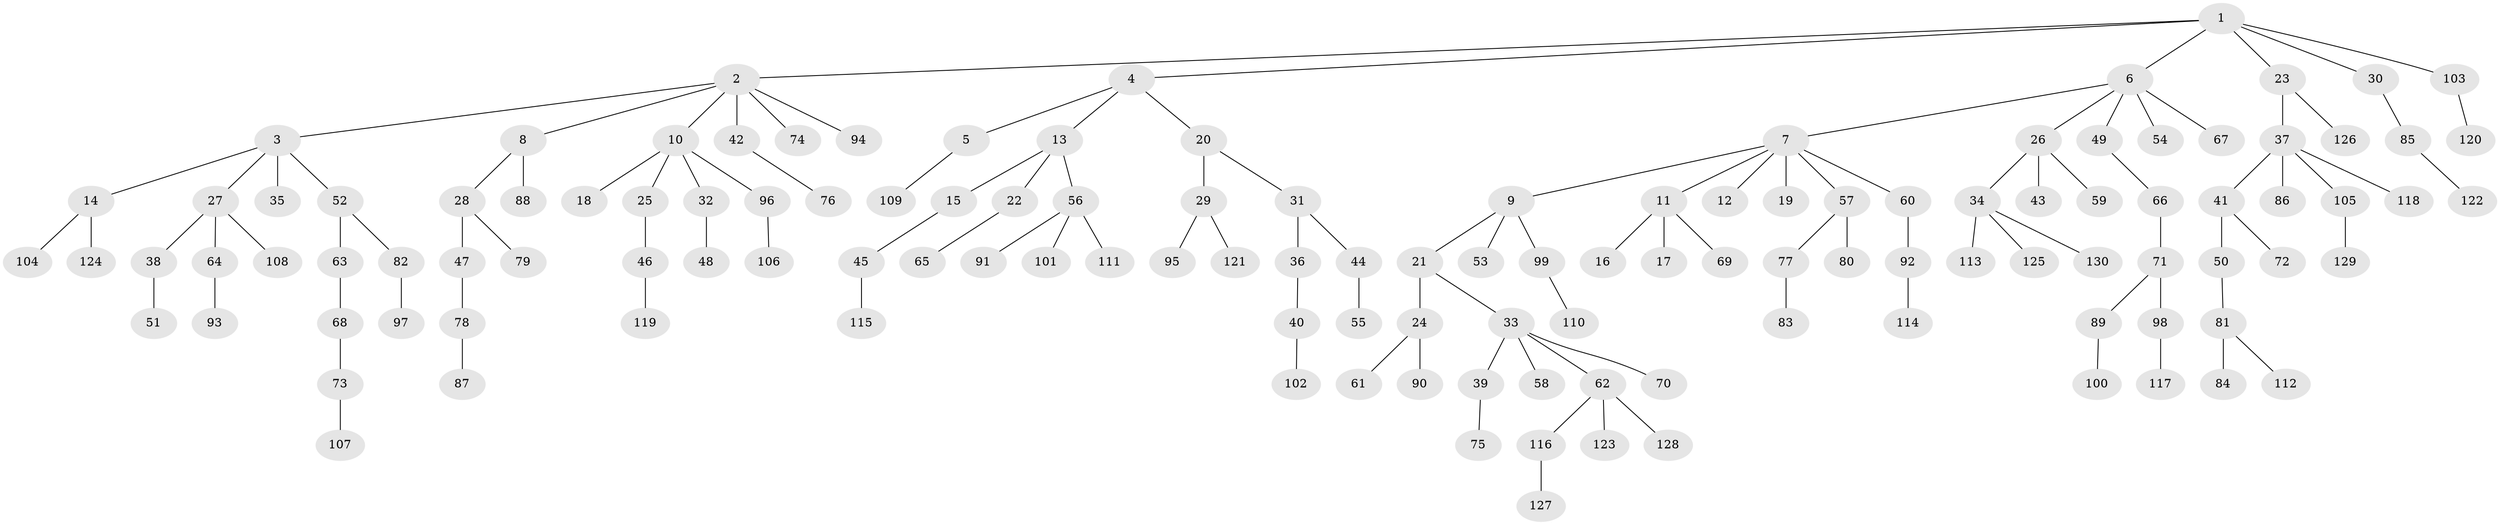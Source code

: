 // Generated by graph-tools (version 1.1) at 2025/11/02/27/25 16:11:29]
// undirected, 130 vertices, 129 edges
graph export_dot {
graph [start="1"]
  node [color=gray90,style=filled];
  1;
  2;
  3;
  4;
  5;
  6;
  7;
  8;
  9;
  10;
  11;
  12;
  13;
  14;
  15;
  16;
  17;
  18;
  19;
  20;
  21;
  22;
  23;
  24;
  25;
  26;
  27;
  28;
  29;
  30;
  31;
  32;
  33;
  34;
  35;
  36;
  37;
  38;
  39;
  40;
  41;
  42;
  43;
  44;
  45;
  46;
  47;
  48;
  49;
  50;
  51;
  52;
  53;
  54;
  55;
  56;
  57;
  58;
  59;
  60;
  61;
  62;
  63;
  64;
  65;
  66;
  67;
  68;
  69;
  70;
  71;
  72;
  73;
  74;
  75;
  76;
  77;
  78;
  79;
  80;
  81;
  82;
  83;
  84;
  85;
  86;
  87;
  88;
  89;
  90;
  91;
  92;
  93;
  94;
  95;
  96;
  97;
  98;
  99;
  100;
  101;
  102;
  103;
  104;
  105;
  106;
  107;
  108;
  109;
  110;
  111;
  112;
  113;
  114;
  115;
  116;
  117;
  118;
  119;
  120;
  121;
  122;
  123;
  124;
  125;
  126;
  127;
  128;
  129;
  130;
  1 -- 2;
  1 -- 4;
  1 -- 6;
  1 -- 23;
  1 -- 30;
  1 -- 103;
  2 -- 3;
  2 -- 8;
  2 -- 10;
  2 -- 42;
  2 -- 74;
  2 -- 94;
  3 -- 14;
  3 -- 27;
  3 -- 35;
  3 -- 52;
  4 -- 5;
  4 -- 13;
  4 -- 20;
  5 -- 109;
  6 -- 7;
  6 -- 26;
  6 -- 49;
  6 -- 54;
  6 -- 67;
  7 -- 9;
  7 -- 11;
  7 -- 12;
  7 -- 19;
  7 -- 57;
  7 -- 60;
  8 -- 28;
  8 -- 88;
  9 -- 21;
  9 -- 53;
  9 -- 99;
  10 -- 18;
  10 -- 25;
  10 -- 32;
  10 -- 96;
  11 -- 16;
  11 -- 17;
  11 -- 69;
  13 -- 15;
  13 -- 22;
  13 -- 56;
  14 -- 104;
  14 -- 124;
  15 -- 45;
  20 -- 29;
  20 -- 31;
  21 -- 24;
  21 -- 33;
  22 -- 65;
  23 -- 37;
  23 -- 126;
  24 -- 61;
  24 -- 90;
  25 -- 46;
  26 -- 34;
  26 -- 43;
  26 -- 59;
  27 -- 38;
  27 -- 64;
  27 -- 108;
  28 -- 47;
  28 -- 79;
  29 -- 95;
  29 -- 121;
  30 -- 85;
  31 -- 36;
  31 -- 44;
  32 -- 48;
  33 -- 39;
  33 -- 58;
  33 -- 62;
  33 -- 70;
  34 -- 113;
  34 -- 125;
  34 -- 130;
  36 -- 40;
  37 -- 41;
  37 -- 86;
  37 -- 105;
  37 -- 118;
  38 -- 51;
  39 -- 75;
  40 -- 102;
  41 -- 50;
  41 -- 72;
  42 -- 76;
  44 -- 55;
  45 -- 115;
  46 -- 119;
  47 -- 78;
  49 -- 66;
  50 -- 81;
  52 -- 63;
  52 -- 82;
  56 -- 91;
  56 -- 101;
  56 -- 111;
  57 -- 77;
  57 -- 80;
  60 -- 92;
  62 -- 116;
  62 -- 123;
  62 -- 128;
  63 -- 68;
  64 -- 93;
  66 -- 71;
  68 -- 73;
  71 -- 89;
  71 -- 98;
  73 -- 107;
  77 -- 83;
  78 -- 87;
  81 -- 84;
  81 -- 112;
  82 -- 97;
  85 -- 122;
  89 -- 100;
  92 -- 114;
  96 -- 106;
  98 -- 117;
  99 -- 110;
  103 -- 120;
  105 -- 129;
  116 -- 127;
}
